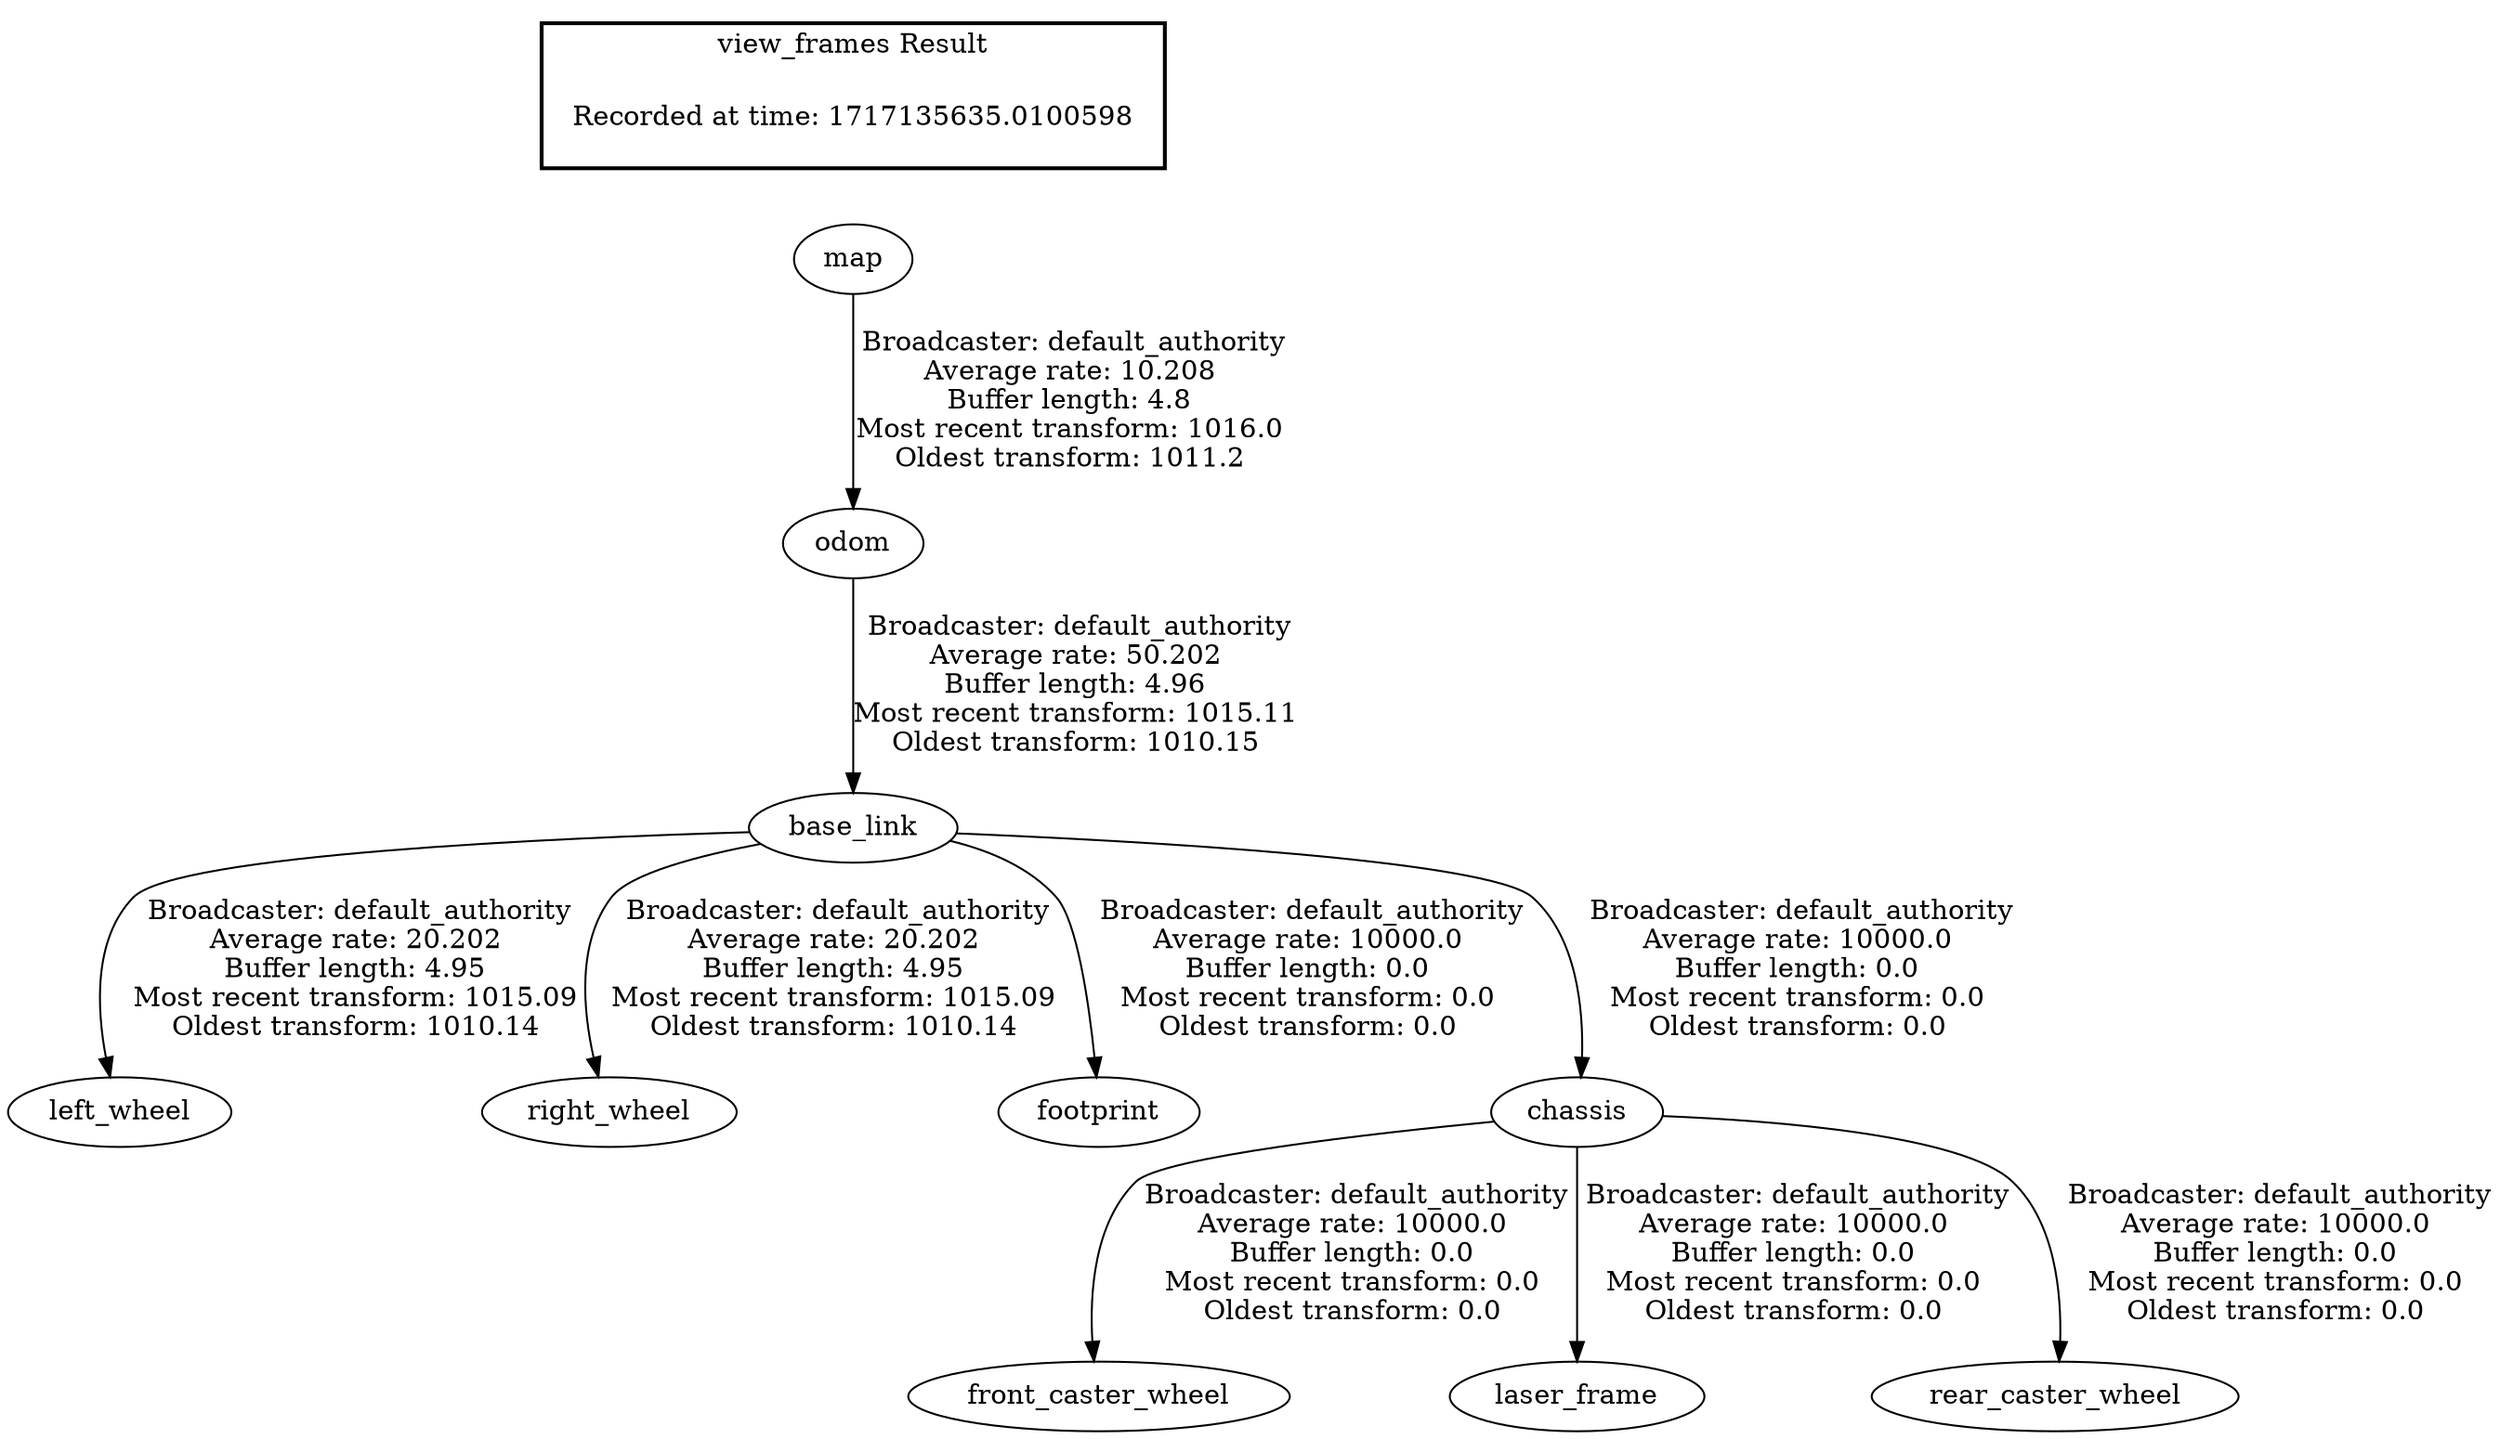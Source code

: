 digraph G {
"base_link" -> "left_wheel"[label=" Broadcaster: default_authority\nAverage rate: 20.202\nBuffer length: 4.95\nMost recent transform: 1015.09\nOldest transform: 1010.14\n"];
"odom" -> "base_link"[label=" Broadcaster: default_authority\nAverage rate: 50.202\nBuffer length: 4.96\nMost recent transform: 1015.11\nOldest transform: 1010.15\n"];
"base_link" -> "right_wheel"[label=" Broadcaster: default_authority\nAverage rate: 20.202\nBuffer length: 4.95\nMost recent transform: 1015.09\nOldest transform: 1010.14\n"];
"base_link" -> "footprint"[label=" Broadcaster: default_authority\nAverage rate: 10000.0\nBuffer length: 0.0\nMost recent transform: 0.0\nOldest transform: 0.0\n"];
"base_link" -> "chassis"[label=" Broadcaster: default_authority\nAverage rate: 10000.0\nBuffer length: 0.0\nMost recent transform: 0.0\nOldest transform: 0.0\n"];
"chassis" -> "front_caster_wheel"[label=" Broadcaster: default_authority\nAverage rate: 10000.0\nBuffer length: 0.0\nMost recent transform: 0.0\nOldest transform: 0.0\n"];
"chassis" -> "laser_frame"[label=" Broadcaster: default_authority\nAverage rate: 10000.0\nBuffer length: 0.0\nMost recent transform: 0.0\nOldest transform: 0.0\n"];
"chassis" -> "rear_caster_wheel"[label=" Broadcaster: default_authority\nAverage rate: 10000.0\nBuffer length: 0.0\nMost recent transform: 0.0\nOldest transform: 0.0\n"];
"map" -> "odom"[label=" Broadcaster: default_authority\nAverage rate: 10.208\nBuffer length: 4.8\nMost recent transform: 1016.0\nOldest transform: 1011.2\n"];
edge [style=invis];
 subgraph cluster_legend { style=bold; color=black; label ="view_frames Result";
"Recorded at time: 1717135635.0100598"[ shape=plaintext ] ;
}->"map";
}